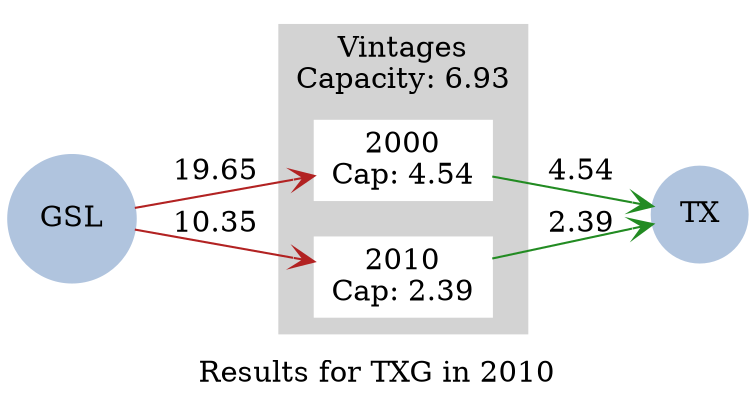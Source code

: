 strict digraph model {
	label = "Results for TXG in 2010" ;

	compound    = "True" ;
	concentrate = "True";
	rankdir     = "LR" ;
	splines     = "False" ;

	node [ style="filled" ] ;
	edge [ arrowhead="vee" ] ;

	subgraph cluster_vintages {
		label = "Vintages\nCapacity: 6.93" ;

		href  = "results2010.svg" ;
		style = "filled"
		color = "lightgrey"

		node [ color="white", shape="box" ] ;

		"2000" [ href="results_TXG_p2010v2000_segments.svg", label="2000\nCap: 4.54" ] ;
		"2010" [ href="results_TXG_p2010v2010_segments.svg", label="2010\nCap: 2.39" ] ;
	}

	subgraph energy_carriers {
		node [
		  color     = "lightsteelblue",
		  fontcolor = "black",
		  shape     = "circle"
		] ;

		"GSL" [ href="../commodities/rc_GSL_2010.svg" ] ;
		"TX"  [ href="../commodities/rc_TX_2010.svg" ] ;
	}

	subgraph inputs {
		edge [ color="firebrick" ] ;

		"GSL" -> "2000" [ label="19.65" ] ;
		"GSL" -> "2010" [ label="10.35" ] ;
	}

	subgraph outputs {
		edge [ color="forestgreen" ] ;

		"2000" -> "TX" [ label="4.54" ] ;
		"2010" -> "TX" [ label="2.39" ] ;
	}
}
